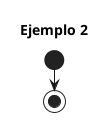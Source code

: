 @startuml SeriePort

!define AMARILLO #F3C328

skinparam backgroundColor transparent
skinparam activityBackgroundColor AMARILLO
skinparam activityBorderColor AMARILLO
skinparam activityFontColor Black
skinparam loopBackgroundColor AMARILLO
skinparam loopBorderColor AMARILLO
skinparam loopFontColor Black

title Ejemplo 2

start


stop

@enduml




